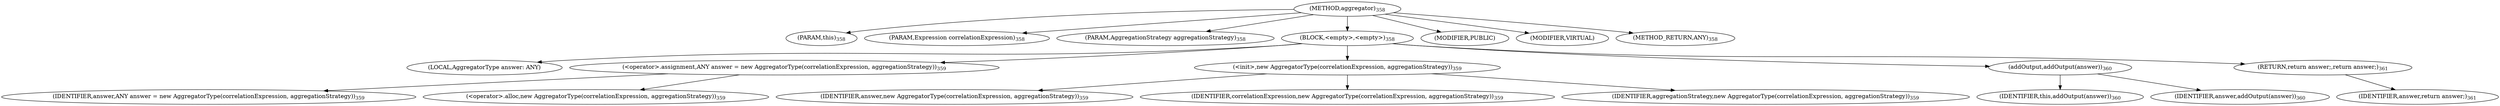 digraph "aggregator" {  
"798" [label = <(METHOD,aggregator)<SUB>358</SUB>> ]
"80" [label = <(PARAM,this)<SUB>358</SUB>> ]
"799" [label = <(PARAM,Expression correlationExpression)<SUB>358</SUB>> ]
"800" [label = <(PARAM,AggregationStrategy aggregationStrategy)<SUB>358</SUB>> ]
"801" [label = <(BLOCK,&lt;empty&gt;,&lt;empty&gt;)<SUB>358</SUB>> ]
"78" [label = <(LOCAL,AggregatorType answer: ANY)> ]
"802" [label = <(&lt;operator&gt;.assignment,ANY answer = new AggregatorType(correlationExpression, aggregationStrategy))<SUB>359</SUB>> ]
"803" [label = <(IDENTIFIER,answer,ANY answer = new AggregatorType(correlationExpression, aggregationStrategy))<SUB>359</SUB>> ]
"804" [label = <(&lt;operator&gt;.alloc,new AggregatorType(correlationExpression, aggregationStrategy))<SUB>359</SUB>> ]
"805" [label = <(&lt;init&gt;,new AggregatorType(correlationExpression, aggregationStrategy))<SUB>359</SUB>> ]
"77" [label = <(IDENTIFIER,answer,new AggregatorType(correlationExpression, aggregationStrategy))<SUB>359</SUB>> ]
"806" [label = <(IDENTIFIER,correlationExpression,new AggregatorType(correlationExpression, aggregationStrategy))<SUB>359</SUB>> ]
"807" [label = <(IDENTIFIER,aggregationStrategy,new AggregatorType(correlationExpression, aggregationStrategy))<SUB>359</SUB>> ]
"808" [label = <(addOutput,addOutput(answer))<SUB>360</SUB>> ]
"79" [label = <(IDENTIFIER,this,addOutput(answer))<SUB>360</SUB>> ]
"809" [label = <(IDENTIFIER,answer,addOutput(answer))<SUB>360</SUB>> ]
"810" [label = <(RETURN,return answer;,return answer;)<SUB>361</SUB>> ]
"811" [label = <(IDENTIFIER,answer,return answer;)<SUB>361</SUB>> ]
"812" [label = <(MODIFIER,PUBLIC)> ]
"813" [label = <(MODIFIER,VIRTUAL)> ]
"814" [label = <(METHOD_RETURN,ANY)<SUB>358</SUB>> ]
  "798" -> "80" 
  "798" -> "799" 
  "798" -> "800" 
  "798" -> "801" 
  "798" -> "812" 
  "798" -> "813" 
  "798" -> "814" 
  "801" -> "78" 
  "801" -> "802" 
  "801" -> "805" 
  "801" -> "808" 
  "801" -> "810" 
  "802" -> "803" 
  "802" -> "804" 
  "805" -> "77" 
  "805" -> "806" 
  "805" -> "807" 
  "808" -> "79" 
  "808" -> "809" 
  "810" -> "811" 
}
